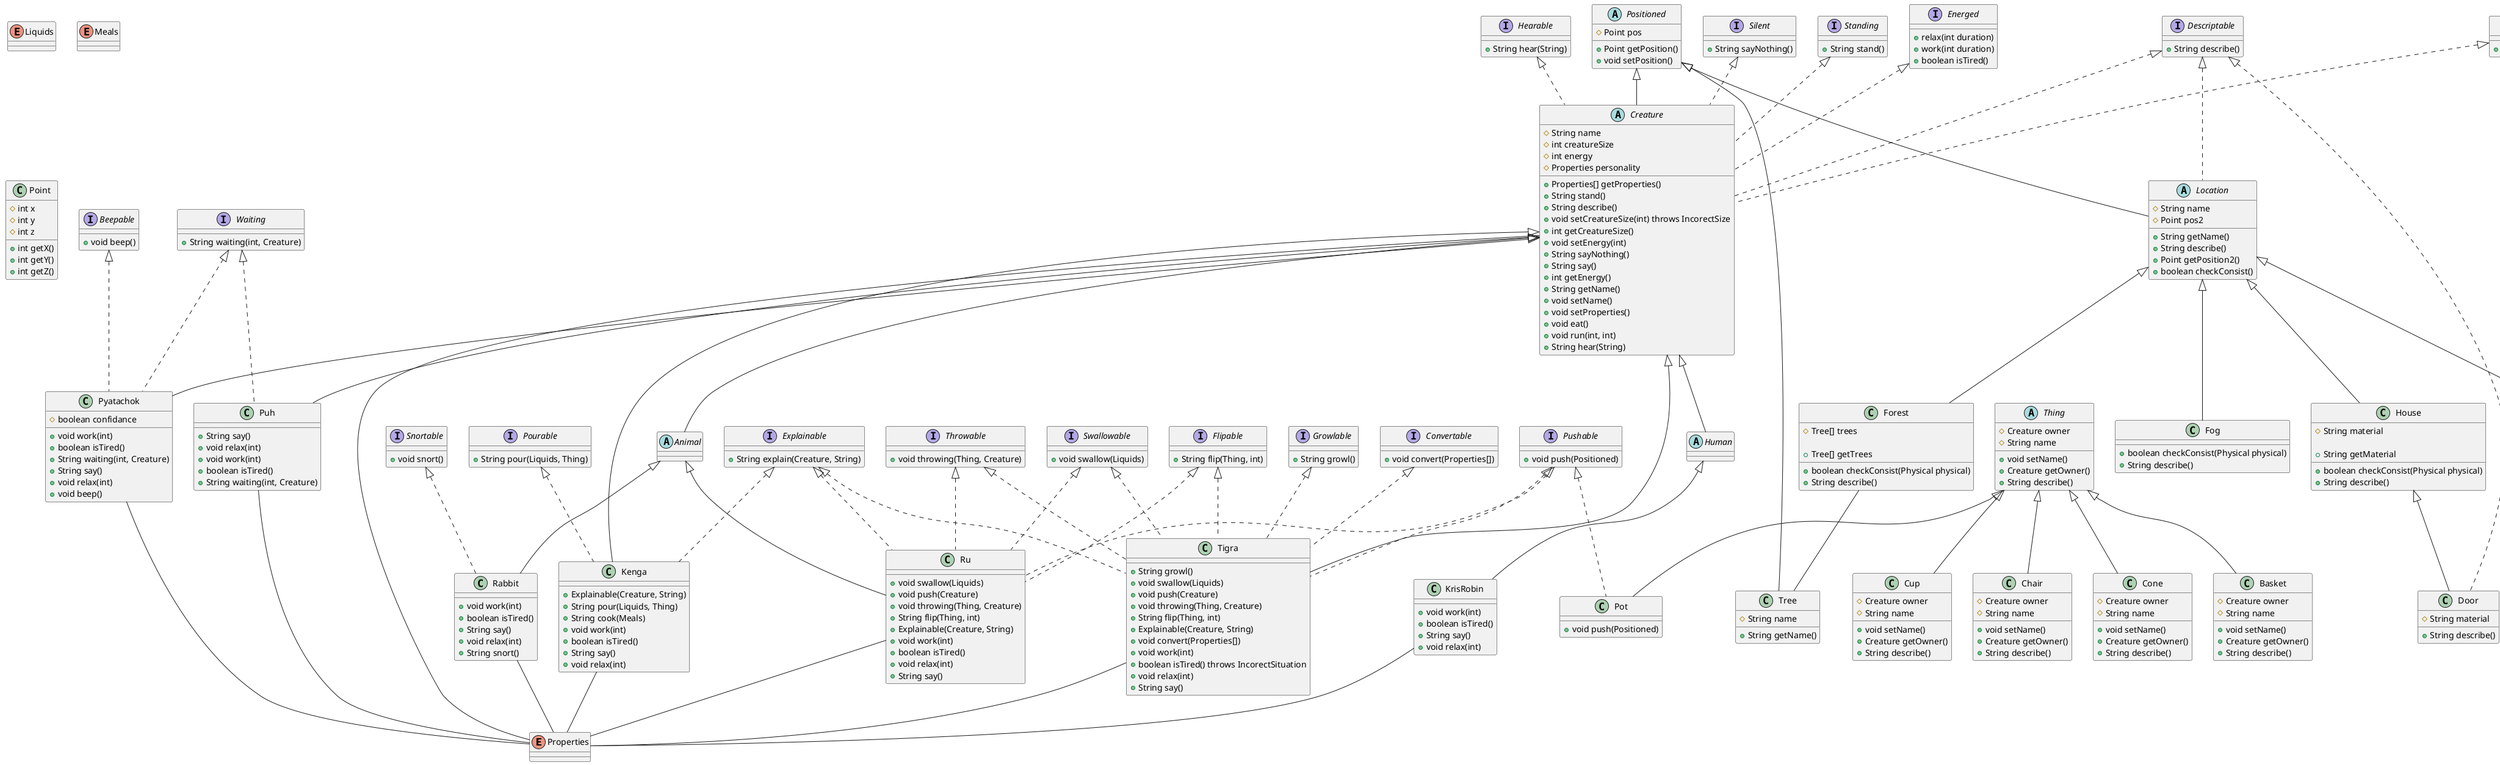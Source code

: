 @startuml Classes Model

enum Properties
enum Liquids
enum Meals

abstract class Positioned {
    # Point pos
    + Point getPosition() 
    + void setPosition() 
}

class IncorectSize extends Exception{}

class IncorectSituation extends RuntimeException{}

Creature -- Properties
abstract class Creature extends Positioned implements Hearable, Energed, Silent, Standing, Descriptable, Runnable{
    # String name
    # int creatureSize
    # int energy
    # Properties personality

    + Properties[] getProperties()
    + String stand()
    + String describe()
    + void setCreatureSize(int) throws IncorectSize
    + int getCreatureSize()
    + void setEnergy(int)
    + String sayNothing()
    + String say()  
    + int getEnergy()
    + String getName() 
    + void setName() 
    + void setProperties()
    + void eat()
    + void run(int, int)
    + String hear(String) 
}

abstract class Human extends Creature{}

abstract class Animal extends Creature{}

abstract class Location extends Positioned implements Descriptable{
    # String name
    # Point pos2

    + String getName()
    + String describe()
    + Point getPosition2()
    + boolean checkConsist()
}

abstract class Thing   {
    # Creature owner
    # String name

    + void setName()
    + Creature getOwner()
    + String describe()

}

' Meal -- Properties
' abstract class Meal implements Descriptable{
'     # String name
'     # int kkal
'     # Properties[] characteristics

'     + int getKkal
'     + String getName
'     + Properties[] getProperties()
' }

interface Pourable {
    + String pour(Liquids, Thing) 
}

interface Swallowable {
    + void swallow(Liquids)
}

interface Pushable {
    + void push(Positioned)
}

interface Flipable {
    + String flip(Thing, int)
}

interface Throwable {
    + void throwing(Thing, Creature)
}


interface Explainable {
    + String explain(Creature, String)
}

' interface Persuadable {
'     + String persuade(Creature)
' }

interface Beepable {
    + void beep()
}

interface Hearable {
    + String hear(String)
}

interface Convertable {
    + void convert(Properties[])
}

interface Growlable {
    + String growl()
}

interface Energed{
    + relax(int duration)
    + work(int duration)
    + boolean isTired()
    
}

interface Runnable {
    + void run(int, int)
}

interface Descriptable {
    + String describe()
}

interface Silent {
    + String sayNothing()
}

interface Standing {
    + String stand()
}

interface Waiting {
    + String waiting(int, Creature)
}

interface Snortable {
    + void snort()
}

class Point {
    # int x
    # int y
    # int z
    + int getX()
    + int getY()
    + int getZ()
}

Puh -- Properties
class Puh extends Creature implements Waiting {
    + String say()
    + void relax(int)
    + void work(int)
    + boolean isTired()
    + String waiting(int, Creature)
}

Pyatachok -- Properties
class Pyatachok extends Creature implements Waiting, Beepable{
    # boolean confidance

    + void work(int)
    + boolean isTired()
    + String waiting(int, Creature)
    + String say()
    + void relax(int)
    + void beep()
    


    ' hear(String sound) {
    '     if (this.confidance) {
    '         return "I don`t hear anythiong"
    '     }
    '     !return "I hear " + sound    
    ' }

}

Rabbit -- Properties
class Rabbit extends Animal implements Snortable{
    + void work(int)
    + boolean isTired()
    + String say()
    + void relax(int)
    + String snort()
}

Ru -- Properties
class Ru extends Animal implements Pushable, Flipable, Explainable, Swallowable, Throwable{

    + void swallow(Liquids)
    + void push(Creature)
    + void throwing(Thing, Creature)
    + String flip(Thing, int)
    + Explainable(Creature, String)
    + void work(int)
    + boolean isTired()
    + void relax(int)
    + String say()

}

Tigra -- Properties
class Tigra extends Creature implements Pushable, Flipable, Explainable, Swallowable, Convertable, Growlable, Throwable{

    + String growl()
    + void swallow(Liquids)
    + void push(Creature)
    + void throwing(Thing, Creature)
    + String flip(Thing, int)
    + Explainable(Creature, String)
    + void convert(Properties[])
    + void work(int)
    + boolean isTired() throws IncorectSituation
    + void relax(int)
    + String say()

}

Kenga -- Properties
class Kenga extends Creature implements Pourable, Explainable {

    + Explainable(Creature, String)
    + String pour(Liquids, Thing) 
    + String cook(Meals)
    + void work(int)
    + boolean isTired()
    + String say()
    + void relax(int)
}

KrisRobin -- Properties
class KrisRobin extends Human {

    + void work(int)
    + boolean isTired()
    + String say()
    + void relax(int)
}

class Pit extends Location implements Runnable{
    + boolean checkConsist(Physical physical)
    + String describe()
    + run()
}

class Fog extends Location{
    + boolean checkConsist(Physical physical)
    + String describe()
    
}

class House extends Location{

    # String material

    + boolean checkConsist(Physical physical)
    + String describe()
    + String getMaterial


}

class Door extends House implements Descriptable{
    # String material

    + String describe()
}

class Forest extends Location {
    # Tree[] trees

    + Tree[] getTrees
    + boolean checkConsist(Physical physical)
    + String describe()
    
}

Forest -- Tree
class Tree extends Positioned {
    # String name

    + String getName()
}

class Pot extends Thing implements Pushable{

    + void push(Positioned)

    ' push(Positoned obj) {
    '     if (obj instanceof Pot) {
    '         return "Bonk"
    '     } 
    '     return "Chponk"
    ' }
}

class Chair extends Thing{
    # Creature owner
    # String name

    + void setName()
    + Creature getOwner()
    + String describe()
}

class Cone extends Thing{

    # Creature owner
    # String name

    + void setName()
    + Creature getOwner()
    + String describe()
}

class Basket extends Thing{

    # Creature owner
    # String name

    + void setName()
    + Creature getOwner()
    + String describe()
}


class Cup extends Thing{

    # Creature owner
    # String name

    + void setName()
    + Creature getOwner()
    + String describe()
}

' class Water extends Meal {
'     + int getKkal
'     + String getName
'     + Properties[] getProperties()
' }



